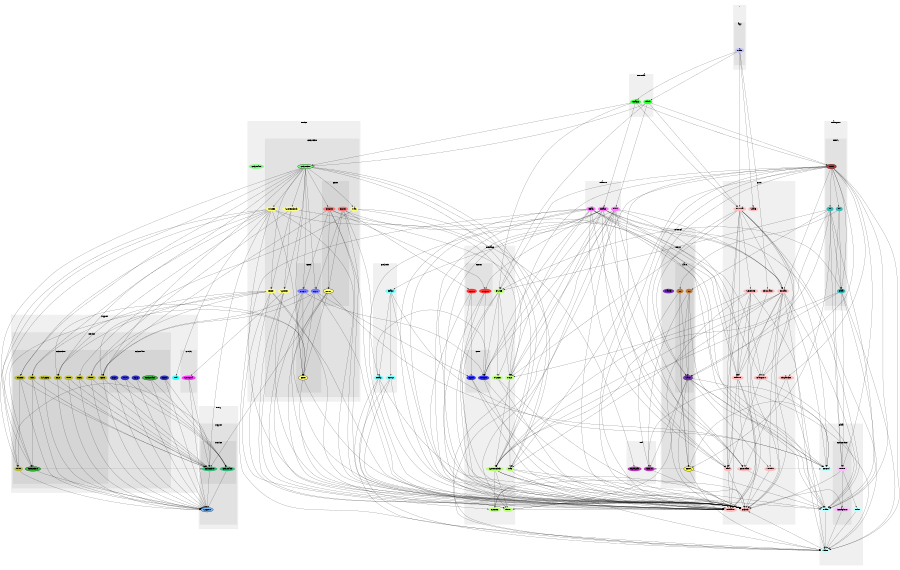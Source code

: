 digraph G {
size="6,4";
ratio="fill";
subgraph cluster_0 {
label=".";
color="#0000000F";
style="filled";
subgraph cluster_1 {
label="app";
color="#0000000F";
style="filled";
u0[label="Main",style="filled",fillcolor="#bbbbff",penwidth="0"];

}

}
subgraph cluster_2 {
label="Core";
color="#0000000F";
style="filled";
u3[label="Include",style="filled",fillcolor="#ffbbbb",penwidth="0"];
u4[label="Scheduler",style="filled",fillcolor="#ffbbbb",penwidth="0"];
u5[label="Firmware",style="filled",fillcolor="#ffbbbb",penwidth="0"];
u6[label="Initialize",style="filled",fillcolor="#ffbbbb",penwidth="0"];
u7[label="Transport",style="filled",fillcolor="#ffbbbb",penwidth="0"];
u8[label="Formula",style="filled",fillcolor="#ffbbbb",penwidth="0"];
u9[label="Domain",style="filled",fillcolor="#ffbbbb",penwidth="0"];
u10[label="Version",style="filled",fillcolor="#ffbbbb",penwidth="0"];
u11[label="Controller",style="filled",fillcolor="#ffbbbb",penwidth="0"];
u12[label="Task",style="filled",fillcolor="#ffbbbb",penwidth="0"];
u13[label="Dispatcher",style="filled",fillcolor="#ffbbbb",penwidth="0"];
u14[label="Feature",style="filled",fillcolor="#ffbbbb",penwidth="0"];
u15[label="Shake",style="filled",fillcolor="#ffbbbb",penwidth="0"];

}
subgraph cluster_3 {
label="Data";
color="#0000000F";
style="filled";
u16[label="Record",style="filled",fillcolor="#bbffff",penwidth="0"];
u17[label="Buffer",style="filled",fillcolor="#bbffff",penwidth="0"];
u18[label="Value",style="filled",fillcolor="#bbffff",penwidth="0"];
u19[label="Index",style="filled",fillcolor="#bbffff",penwidth="0"];
subgraph cluster_4 {
label="Concurrent";
color="#0000000F";
style="filled";
u20[label="Queue",style="filled",fillcolor="#ffbbff",penwidth="0"];
u21[label="Semaphore",style="filled",fillcolor="#ffbbff",penwidth="0"];

}

}
subgraph cluster_5 {
label="Device";
color="#0000000F";
style="filled";
u22[label="GD32F4xx",style="filled",fillcolor="#77ff77",penwidth="0"];
subgraph cluster_6 {
label="GD32F3x0";
color="#0000000F";
style="filled";
u34[label="GD32F3x0",style="filled,bold",fillcolor="#77ff77"];
u24[label="Mac",style="filled",fillcolor="#ffff77",penwidth="0"];
u28[label="SysTick",style="filled",fillcolor="#ffff77",penwidth="0"];
u29[label="SystemClock",style="filled",fillcolor="#ffff77",penwidth="0"];
u32[label="USART",style="filled",fillcolor="#ffff77",penwidth="0"];
u33[label="Timer",style="filled",fillcolor="#ffff77",penwidth="0"];
subgraph cluster_7 {
label="GPIO";
color="#0000000F";
style="filled";
u23[label="GPIO",style="filled,bold",fillcolor="#ffff77"];
u30[label="Input",style="filled",fillcolor="#7777ff",penwidth="0"];
u31[label="Output",style="filled",fillcolor="#7777ff",penwidth="0"];

}
subgraph cluster_8 {
label="GPIOs";
color="#0000000F";
style="filled";
u27[label="GPIOs",style="filled,bold",fillcolor="#ffff77"];
u25[label="Inputs",style="filled",fillcolor="#ff7777",penwidth="0"];
u26[label="Outputs",style="filled",fillcolor="#ff7777",penwidth="0"];

}

}

}
subgraph cluster_9 {
label="Endpoint";
color="#0000000F";
style="filled";
u35[label="Group",style="filled",fillcolor="#77ffff",penwidth="0"];
u36[label="Relay",style="filled",fillcolor="#77ffff",penwidth="0"];
u37[label="Relays",style="filled",fillcolor="#77ffff",penwidth="0"];

}
subgraph cluster_10 {
label="Feature";
color="#0000000F";
style="filled";
u38[label="Relay",style="filled",fillcolor="#ff77ff",penwidth="0"];
u39[label="Relays",style="filled",fillcolor="#ff77ff",penwidth="0"];
u40[label="Blink",style="filled",fillcolor="#ff77ff",penwidth="0"];

}
subgraph cluster_11 {
label="Formula";
color="#0000000F";
style="filled";
u1[label="Relay6",style="filled",fillcolor="#33ff33",penwidth="0"];
u2[label="Blink",style="filled",fillcolor="#33ff33",penwidth="0"];

}
subgraph cluster_12 {
label="Interface";
color="#0000000F";
style="filled";
u41[label="MCU",style="filled",fillcolor="#bbff77",penwidth="0"];
u42[label="Mac",style="filled",fillcolor="#bbff77",penwidth="0"];
u43[label="Counter",style="filled",fillcolor="#bbff77",penwidth="0"];
u46[label="RS485",style="filled",fillcolor="#bbff77",penwidth="0"];
u47[label="SystemClock",style="filled",fillcolor="#bbff77",penwidth="0"];
u50[label="USART",style="filled",fillcolor="#bbff77",penwidth="0"];
u51[label="Timer",style="filled",fillcolor="#bbff77",penwidth="0"];
subgraph cluster_13 {
label="GPIO";
color="#0000000F";
style="filled";
u48[label="Input",style="filled",fillcolor="#3333ff",penwidth="0"];
u49[label="Output",style="filled",fillcolor="#3333ff",penwidth="0"];

}
subgraph cluster_14 {
label="GPIOs";
color="#0000000F";
style="filled";
u44[label="Inputs",style="filled",fillcolor="#ff3333",penwidth="0"];
u45[label="Outputs",style="filled",fillcolor="#ff3333",penwidth="0"];

}

}
subgraph cluster_15 {
label="Ivory";
color="#0000000F";
style="filled";
subgraph cluster_16 {
label="Support";
color="#0000000F";
style="filled";
u54[label="Support",style="filled,bold",fillcolor="#77bbff"];
subgraph cluster_17 {
label="Device";
color="#0000000F";
style="filled";
u52[label="GD32F4xx",style="filled",fillcolor="#33bb77",penwidth="0"];
u53[label="GD32F3x0",style="filled",fillcolor="#33bb77",penwidth="0"];

}

}

}
subgraph cluster_18 {
label="Protocol";
color="#0000000F";
style="filled";
subgraph cluster_19 {
label="RBUS";
color="#0000000F";
style="filled";
u59[label="RBUS",style="filled,bold",fillcolor="#ffff33"];
u56[label="Master",style="filled",fillcolor="#7733bb",penwidth="0"];
subgraph cluster_20 {
label="Slave";
color="#0000000F";
style="filled";
u55[label="Slave",style="filled,bold",fillcolor="#7733bb"];
u57[label="Tx",style="filled",fillcolor="#bb7733",penwidth="0"];
u58[label="Rx",style="filled",fillcolor="#bb7733",penwidth="0"];

}

}

}
subgraph cluster_21 {
label="Support";
color="#0000000F";
style="filled";
u76[label="Util",style="filled",fillcolor="#33ffff",penwidth="0"];
subgraph cluster_22 {
label="CMSIS";
color="#0000000F";
style="filled";
u60[label="CoreCM4",style="filled",fillcolor="#ff33ff",penwidth="0"];

}
subgraph cluster_23 {
label="Device";
color="#0000000F";
style="filled";
subgraph cluster_24 {
label="GD32F3x0";
color="#0000000F";
style="filled";
u75[label="GD32F3x0",style="filled,bold",fillcolor="#33bb33"];
u66[label="GPIO",style="filled",fillcolor="#bbbb33",penwidth="0"];
u67[label="SYSCFG",style="filled",fillcolor="#bbbb33",penwidth="0"];
u68[label="RCU",style="filled",fillcolor="#bbbb33",penwidth="0"];
u69[label="EXTI",style="filled",fillcolor="#bbbb33",penwidth="0"];
u70[label="Misc",style="filled",fillcolor="#bbbb33",penwidth="0"];
u71[label="DMA",style="filled",fillcolor="#bbbb33",penwidth="0"];
u72[label="USART",style="filled",fillcolor="#bbbb33",penwidth="0"];
u73[label="Timer",style="filled",fillcolor="#bbbb33",penwidth="0"];
u74[label="DBG",style="filled",fillcolor="#bbbb33",penwidth="0"];

}
subgraph cluster_25 {
label="GD32F4xx";
color="#0000000F";
style="filled";
u61[label="GD32F4xx",style="filled,bold",fillcolor="#33bb33"];
u62[label="GPIO",style="filled",fillcolor="#3333bb",penwidth="0"];
u63[label="RCU",style="filled",fillcolor="#3333bb",penwidth="0"];
u64[label="DMA",style="filled",fillcolor="#3333bb",penwidth="0"];
u65[label="DBG",style="filled",fillcolor="#3333bb",penwidth="0"];

}

}

}
subgraph cluster_26 {
label="Transport";
color="#0000000F";
style="filled";
subgraph cluster_27 {
label="RBUS";
color="#0000000F";
style="filled";
u80[label="RBUS",style="filled,bold",fillcolor="#bb3333"];
u77[label="Data",style="filled",fillcolor="#33bbbb",penwidth="0"];
u78[label="Tx",style="filled",fillcolor="#33bbbb",penwidth="0"];
u79[label="Rx",style="filled",fillcolor="#33bbbb",penwidth="0"];

}

}
subgraph cluster_28 {
label="Util";
color="#0000000F";
style="filled";
u81[label="ByteSplit",style="filled",fillcolor="#bb33bb",penwidth="0"];
u82[label="CRC16",style="filled",fillcolor="#bb33bb",penwidth="0"];

}
u0 -> u1;
u0 -> u2;
u0 -> u5;
u0 -> u8;
u0 -> u15;
u1 -> u8;
u1 -> u34;
u1 -> u39;
u1 -> u46;
u1 -> u80;
u2 -> u8;
u2 -> u34;
u2 -> u40;
u2 -> u46;
u2 -> u80;
u4 -> u3;
u4 -> u6;
u4 -> u12;
u4 -> u14;
u4 -> u18;
u4 -> u47;
u4 -> u51;
u5 -> u14;
u7 -> u12;
u7 -> u17;
u8 -> u3;
u8 -> u4;
u8 -> u6;
u8 -> u7;
u8 -> u9;
u8 -> u12;
u8 -> u14;
u8 -> u16;
u8 -> u18;
u8 -> u41;
u8 -> u55;
u9 -> u3;
u9 -> u6;
u9 -> u7;
u9 -> u10;
u9 -> u14;
u9 -> u16;
u9 -> u17;
u9 -> u18;
u9 -> u41;
u9 -> u42;
u9 -> u47;
u10 -> u3;
u10 -> u16;
u11 -> u17;
u12 -> u3;
u12 -> u6;
u13 -> u11;
u13 -> u17;
u14 -> u3;
u14 -> u6;
u14 -> u11;
u14 -> u12;
u17 -> u18;
u18 -> u3;
u19 -> u18;
u20 -> u3;
u20 -> u19;
u20 -> u21;
u21 -> u3;
u21 -> u18;
u23 -> u3;
u23 -> u6;
u23 -> u66;
u23 -> u68;
u24 -> u42;
u24 -> u74;
u24 -> u81;
u25 -> u3;
u25 -> u6;
u25 -> u16;
u25 -> u27;
u25 -> u30;
u25 -> u44;
u26 -> u3;
u26 -> u6;
u26 -> u16;
u26 -> u27;
u26 -> u31;
u26 -> u45;
u26 -> u66;
u27 -> u3;
u27 -> u6;
u27 -> u16;
u27 -> u23;
u27 -> u53;
u28 -> u3;
u28 -> u6;
u28 -> u51;
u28 -> u60;
u29 -> u28;
u29 -> u33;
u29 -> u47;
u29 -> u73;
u30 -> u3;
u30 -> u6;
u30 -> u23;
u30 -> u48;
u30 -> u66;
u31 -> u3;
u31 -> u6;
u31 -> u23;
u31 -> u49;
u31 -> u66;
u32 -> u3;
u32 -> u6;
u32 -> u23;
u32 -> u50;
u32 -> u53;
u32 -> u68;
u32 -> u70;
u32 -> u71;
u32 -> u72;
u32 -> u75;
u32 -> u76;
u33 -> u3;
u33 -> u6;
u33 -> u43;
u33 -> u51;
u33 -> u68;
u33 -> u70;
u33 -> u73;
u33 -> u75;
u34 -> u23;
u34 -> u24;
u34 -> u26;
u34 -> u28;
u34 -> u29;
u34 -> u30;
u34 -> u31;
u34 -> u32;
u34 -> u33;
u34 -> u41;
u34 -> u42;
u34 -> u47;
u34 -> u66;
u34 -> u68;
u34 -> u71;
u34 -> u72;
u34 -> u75;
u35 -> u3;
u35 -> u6;
u35 -> u18;
u36 -> u3;
u36 -> u6;
u36 -> u17;
u36 -> u18;
u36 -> u49;
u37 -> u3;
u37 -> u16;
u37 -> u35;
u37 -> u36;
u38 -> u3;
u38 -> u6;
u38 -> u7;
u38 -> u9;
u38 -> u11;
u38 -> u12;
u38 -> u14;
u38 -> u17;
u38 -> u18;
u38 -> u36;
u38 -> u41;
u38 -> u49;
u39 -> u3;
u39 -> u6;
u39 -> u7;
u39 -> u9;
u39 -> u11;
u39 -> u12;
u39 -> u14;
u39 -> u17;
u39 -> u18;
u39 -> u37;
u39 -> u41;
u39 -> u45;
u39 -> u49;
u40 -> u3;
u40 -> u6;
u40 -> u9;
u40 -> u11;
u40 -> u12;
u40 -> u14;
u40 -> u18;
u40 -> u41;
u40 -> u49;
u40 -> u51;
u41 -> u42;
u41 -> u47;
u42 -> u3;
u42 -> u6;
u42 -> u17;
u43 -> u3;
u43 -> u6;
u44 -> u3;
u44 -> u6;
u44 -> u48;
u45 -> u3;
u45 -> u6;
u45 -> u49;
u46 -> u3;
u46 -> u6;
u46 -> u41;
u46 -> u49;
u46 -> u50;
u47 -> u3;
u47 -> u6;
u47 -> u18;
u47 -> u43;
u47 -> u51;
u48 -> u3;
u48 -> u6;
u49 -> u3;
u49 -> u6;
u50 -> u3;
u50 -> u6;
u51 -> u3;
u51 -> u6;
u52 -> u54;
u53 -> u54;
u55 -> u3;
u55 -> u6;
u55 -> u10;
u55 -> u16;
u55 -> u17;
u55 -> u18;
u55 -> u59;
u55 -> u82;
u57 -> u17;
u57 -> u55;
u57 -> u59;
u57 -> u82;
u58 -> u55;
u58 -> u59;
u58 -> u82;
u59 -> u16;
u59 -> u17;
u59 -> u18;
u59 -> u82;
u60 -> u53;
u60 -> u54;
u61 -> u52;
u61 -> u54;
u62 -> u52;
u62 -> u54;
u63 -> u52;
u63 -> u54;
u64 -> u52;
u64 -> u54;
u65 -> u52;
u65 -> u54;
u66 -> u53;
u66 -> u54;
u67 -> u53;
u67 -> u54;
u68 -> u53;
u68 -> u54;
u69 -> u53;
u69 -> u54;
u70 -> u53;
u70 -> u54;
u70 -> u75;
u71 -> u53;
u71 -> u54;
u72 -> u53;
u72 -> u54;
u72 -> u71;
u73 -> u53;
u73 -> u54;
u74 -> u53;
u74 -> u54;
u75 -> u53;
u75 -> u54;
u77 -> u17;
u77 -> u18;
u77 -> u20;
u77 -> u46;
u77 -> u47;
u77 -> u55;
u78 -> u17;
u78 -> u20;
u78 -> u46;
u78 -> u47;
u78 -> u55;
u78 -> u57;
u78 -> u59;
u78 -> u77;
u79 -> u20;
u79 -> u58;
u79 -> u77;
u80 -> u3;
u80 -> u6;
u80 -> u7;
u80 -> u9;
u80 -> u12;
u80 -> u13;
u80 -> u17;
u80 -> u18;
u80 -> u20;
u80 -> u41;
u80 -> u42;
u80 -> u46;
u80 -> u47;
u80 -> u55;
u80 -> u77;
u80 -> u78;
u80 -> u79;
u82 -> u3;
u82 -> u16;

}
